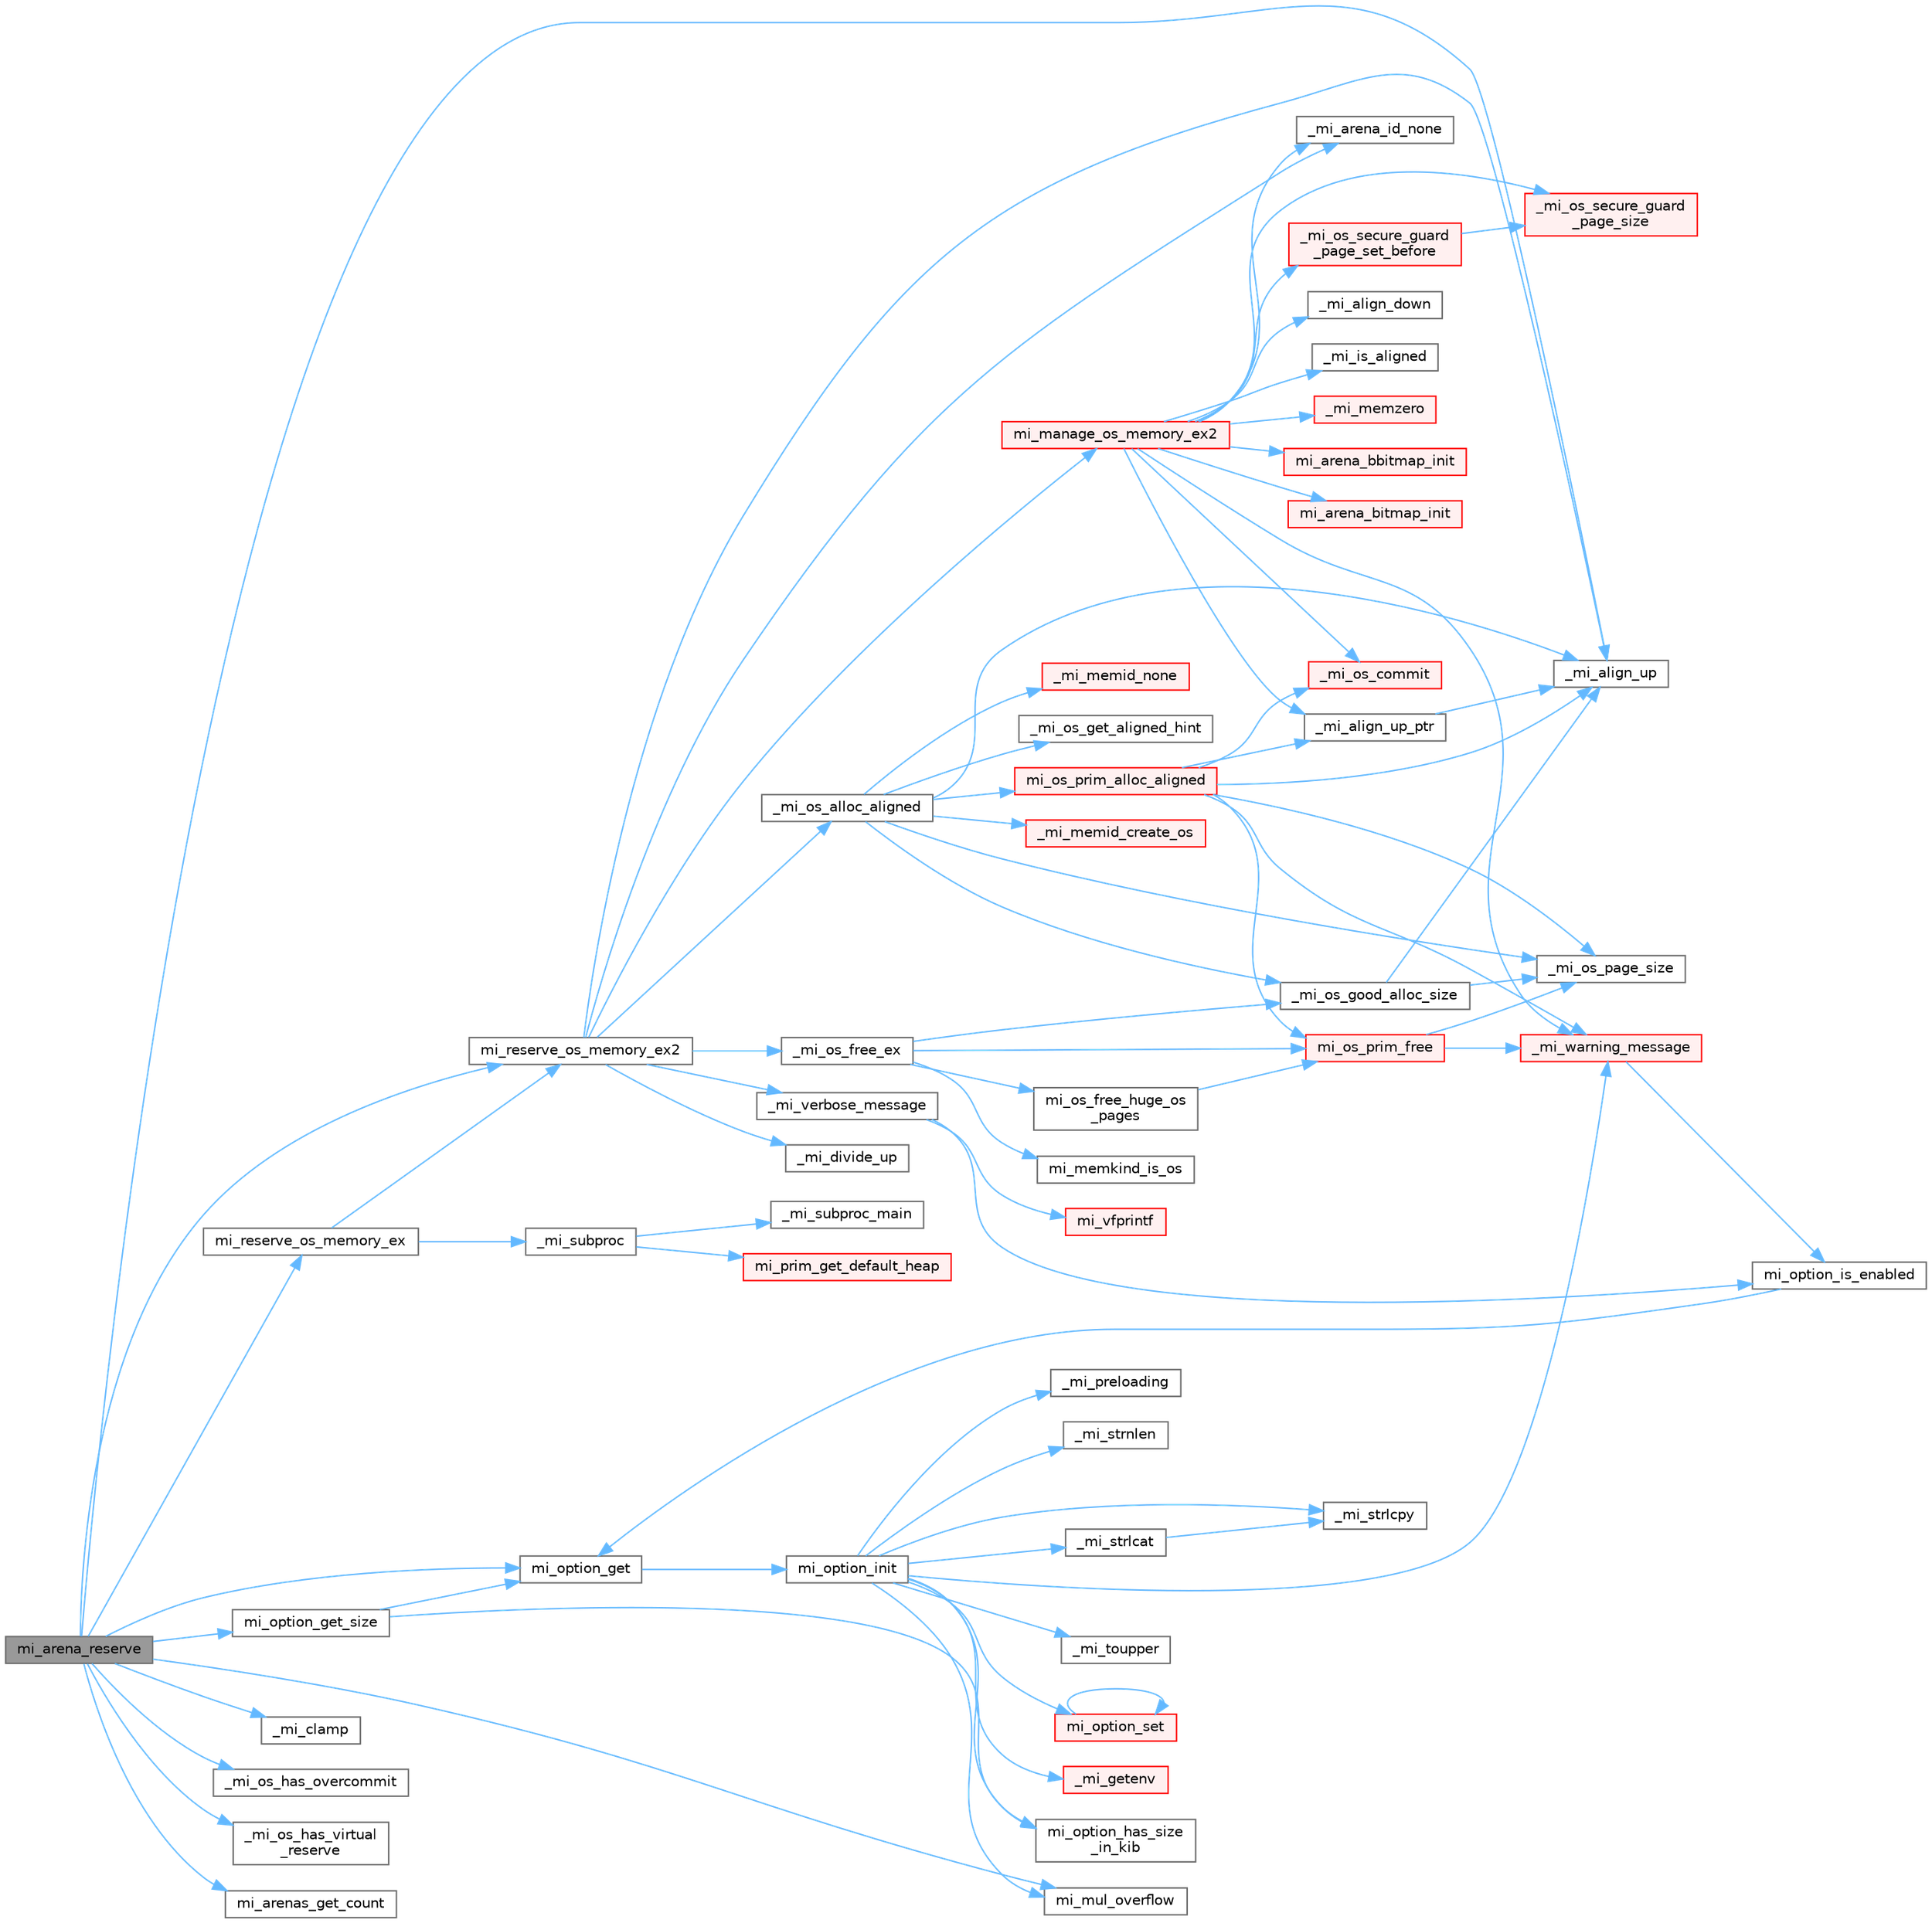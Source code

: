 digraph "mi_arena_reserve"
{
 // LATEX_PDF_SIZE
  bgcolor="transparent";
  edge [fontname=Helvetica,fontsize=10,labelfontname=Helvetica,labelfontsize=10];
  node [fontname=Helvetica,fontsize=10,shape=box,height=0.2,width=0.4];
  rankdir="LR";
  Node1 [id="Node000001",label="mi_arena_reserve",height=0.2,width=0.4,color="gray40", fillcolor="grey60", style="filled", fontcolor="black",tooltip=" "];
  Node1 -> Node2 [id="edge76_Node000001_Node000002",color="steelblue1",style="solid",tooltip=" "];
  Node2 [id="Node000002",label="_mi_align_up",height=0.2,width=0.4,color="grey40", fillcolor="white", style="filled",URL="$_e_a_s_t_l_2packages_2mimalloc_2include_2mimalloc_2internal_8h.html#a7f35944d44d8a16365072023dd19e0da",tooltip=" "];
  Node1 -> Node3 [id="edge77_Node000001_Node000003",color="steelblue1",style="solid",tooltip=" "];
  Node3 [id="Node000003",label="_mi_clamp",height=0.2,width=0.4,color="grey40", fillcolor="white", style="filled",URL="$_e_a_s_t_l_2packages_2mimalloc_2include_2mimalloc_2internal_8h.html#a2316e00be48719a16e78b4e46c577afa",tooltip=" "];
  Node1 -> Node4 [id="edge78_Node000001_Node000004",color="steelblue1",style="solid",tooltip=" "];
  Node4 [id="Node000004",label="_mi_os_has_overcommit",height=0.2,width=0.4,color="grey40", fillcolor="white", style="filled",URL="$os_8c.html#ab15bd169082d58502da1d18e7ae61044",tooltip=" "];
  Node1 -> Node5 [id="edge79_Node000001_Node000005",color="steelblue1",style="solid",tooltip=" "];
  Node5 [id="Node000005",label="_mi_os_has_virtual\l_reserve",height=0.2,width=0.4,color="grey40", fillcolor="white", style="filled",URL="$os_8c.html#a1870a8960093cd6e641f26e60b60ed5a",tooltip=" "];
  Node1 -> Node6 [id="edge80_Node000001_Node000006",color="steelblue1",style="solid",tooltip=" "];
  Node6 [id="Node000006",label="mi_arenas_get_count",height=0.2,width=0.4,color="grey40", fillcolor="white", style="filled",URL="$arena_8c.html#a53b7d8b069c573f5648477176a595148",tooltip=" "];
  Node1 -> Node7 [id="edge81_Node000001_Node000007",color="steelblue1",style="solid",tooltip=" "];
  Node7 [id="Node000007",label="mi_mul_overflow",height=0.2,width=0.4,color="grey40", fillcolor="white", style="filled",URL="$_e_a_s_t_l_2packages_2mimalloc_2include_2mimalloc_2internal_8h.html#abf06027911fbdc300901fb961a45e4d0",tooltip=" "];
  Node1 -> Node8 [id="edge82_Node000001_Node000008",color="steelblue1",style="solid",tooltip=" "];
  Node8 [id="Node000008",label="mi_option_get",height=0.2,width=0.4,color="grey40", fillcolor="white", style="filled",URL="$group__options.html#ga7e8af195cc81d3fa64ccf2662caa565a",tooltip=" "];
  Node8 -> Node9 [id="edge83_Node000008_Node000009",color="steelblue1",style="solid",tooltip=" "];
  Node9 [id="Node000009",label="mi_option_init",height=0.2,width=0.4,color="grey40", fillcolor="white", style="filled",URL="$options_8c.html#a61970c5b942f29a5dea8a39742421cfe",tooltip=" "];
  Node9 -> Node10 [id="edge84_Node000009_Node000010",color="steelblue1",style="solid",tooltip=" "];
  Node10 [id="Node000010",label="_mi_getenv",height=0.2,width=0.4,color="red", fillcolor="#FFF0F0", style="filled",URL="$libc_8c.html#ae24e3d9662cc4cc3277fa0f31359b3ee",tooltip=" "];
  Node9 -> Node12 [id="edge85_Node000009_Node000012",color="steelblue1",style="solid",tooltip=" "];
  Node12 [id="Node000012",label="_mi_preloading",height=0.2,width=0.4,color="grey40", fillcolor="white", style="filled",URL="$_e_a_s_t_l_2packages_2mimalloc_2src_2init_8c.html#a404be8b4c0576588270fde0b2a4d7832",tooltip=" "];
  Node9 -> Node19 [id="edge86_Node000009_Node000019",color="steelblue1",style="solid",tooltip=" "];
  Node19 [id="Node000019",label="_mi_strlcat",height=0.2,width=0.4,color="grey40", fillcolor="white", style="filled",URL="$libc_8c.html#a29572712fc70f836ac31d224d98ad41a",tooltip=" "];
  Node19 -> Node13 [id="edge87_Node000019_Node000013",color="steelblue1",style="solid",tooltip=" "];
  Node13 [id="Node000013",label="_mi_strlcpy",height=0.2,width=0.4,color="grey40", fillcolor="white", style="filled",URL="$libc_8c.html#a17a9534829be8a086014bf2a2792154f",tooltip=" "];
  Node9 -> Node13 [id="edge88_Node000009_Node000013",color="steelblue1",style="solid",tooltip=" "];
  Node9 -> Node17 [id="edge89_Node000009_Node000017",color="steelblue1",style="solid",tooltip=" "];
  Node17 [id="Node000017",label="_mi_strnlen",height=0.2,width=0.4,color="grey40", fillcolor="white", style="filled",URL="$libc_8c.html#ae8577fe0d9bbe3fb90d2169caa1af943",tooltip=" "];
  Node9 -> Node16 [id="edge90_Node000009_Node000016",color="steelblue1",style="solid",tooltip=" "];
  Node16 [id="Node000016",label="_mi_toupper",height=0.2,width=0.4,color="grey40", fillcolor="white", style="filled",URL="$libc_8c.html#a0d811385427149f1ea8637c8fab1fd07",tooltip=" "];
  Node9 -> Node20 [id="edge91_Node000009_Node000020",color="steelblue1",style="solid",tooltip=" "];
  Node20 [id="Node000020",label="_mi_warning_message",height=0.2,width=0.4,color="red", fillcolor="#FFF0F0", style="filled",URL="$options_8c.html#ac253cac2ca24fb63be7f4937ac620dc4",tooltip=" "];
  Node20 -> Node21 [id="edge92_Node000020_Node000021",color="steelblue1",style="solid",tooltip=" "];
  Node21 [id="Node000021",label="mi_option_is_enabled",height=0.2,width=0.4,color="grey40", fillcolor="white", style="filled",URL="$group__options.html#ga459ad98f18b3fc9275474807fe0ca188",tooltip=" "];
  Node21 -> Node8 [id="edge93_Node000021_Node000008",color="steelblue1",style="solid",tooltip=" "];
  Node9 -> Node7 [id="edge94_Node000009_Node000007",color="steelblue1",style="solid",tooltip=" "];
  Node9 -> Node39 [id="edge95_Node000009_Node000039",color="steelblue1",style="solid",tooltip=" "];
  Node39 [id="Node000039",label="mi_option_has_size\l_in_kib",height=0.2,width=0.4,color="grey40", fillcolor="white", style="filled",URL="$options_8c.html#aee4ee640d854972d765c2896aa04270a",tooltip=" "];
  Node9 -> Node40 [id="edge96_Node000009_Node000040",color="steelblue1",style="solid",tooltip=" "];
  Node40 [id="Node000040",label="mi_option_set",height=0.2,width=0.4,color="red", fillcolor="#FFF0F0", style="filled",URL="$group__options.html#gaf84921c32375e25754dc2ee6a911fa60",tooltip=" "];
  Node40 -> Node40 [id="edge97_Node000040_Node000040",color="steelblue1",style="solid",tooltip=" "];
  Node1 -> Node42 [id="edge98_Node000001_Node000042",color="steelblue1",style="solid",tooltip=" "];
  Node42 [id="Node000042",label="mi_option_get_size",height=0.2,width=0.4,color="grey40", fillcolor="white", style="filled",URL="$group__options.html#ga274db5a6ac87cc24ef0b23e7006ed02c",tooltip=" "];
  Node42 -> Node8 [id="edge99_Node000042_Node000008",color="steelblue1",style="solid",tooltip=" "];
  Node42 -> Node39 [id="edge100_Node000042_Node000039",color="steelblue1",style="solid",tooltip=" "];
  Node1 -> Node43 [id="edge101_Node000001_Node000043",color="steelblue1",style="solid",tooltip=" "];
  Node43 [id="Node000043",label="mi_reserve_os_memory_ex",height=0.2,width=0.4,color="grey40", fillcolor="white", style="filled",URL="$group__extended.html#ga32f519797fd9a81acb4f52d36e6d751b",tooltip="Reserve OS memory to be managed in an arena."];
  Node43 -> Node44 [id="edge102_Node000043_Node000044",color="steelblue1",style="solid",tooltip=" "];
  Node44 [id="Node000044",label="_mi_subproc",height=0.2,width=0.4,color="grey40", fillcolor="white", style="filled",URL="$_e_a_s_t_l_2packages_2mimalloc_2src_2init_8c.html#ad7ba0b811f08490a3e64e9a7b3a03486",tooltip=" "];
  Node44 -> Node45 [id="edge103_Node000044_Node000045",color="steelblue1",style="solid",tooltip=" "];
  Node45 [id="Node000045",label="_mi_subproc_main",height=0.2,width=0.4,color="grey40", fillcolor="white", style="filled",URL="$_e_a_s_t_l_2packages_2mimalloc_2src_2init_8c.html#ab41c4f33f8195e6f62d943dc4d0a8d8a",tooltip=" "];
  Node44 -> Node46 [id="edge104_Node000044_Node000046",color="steelblue1",style="solid",tooltip=" "];
  Node46 [id="Node000046",label="mi_prim_get_default_heap",height=0.2,width=0.4,color="red", fillcolor="#FFF0F0", style="filled",URL="$prim_8h.html#a986e62564728229db3ccecbd6e97fd98",tooltip=" "];
  Node43 -> Node75 [id="edge105_Node000043_Node000075",color="steelblue1",style="solid",tooltip=" "];
  Node75 [id="Node000075",label="mi_reserve_os_memory_ex2",height=0.2,width=0.4,color="grey40", fillcolor="white", style="filled",URL="$arena_8c.html#a6ed62ef4f6919a09b80aab57d79e4304",tooltip=" "];
  Node75 -> Node2 [id="edge106_Node000075_Node000002",color="steelblue1",style="solid",tooltip=" "];
  Node75 -> Node76 [id="edge107_Node000075_Node000076",color="steelblue1",style="solid",tooltip=" "];
  Node76 [id="Node000076",label="_mi_arena_id_none",height=0.2,width=0.4,color="grey40", fillcolor="white", style="filled",URL="$arena_8c.html#a3f182e53b3afc059fe50cb4ad6756dc1",tooltip=" "];
  Node75 -> Node77 [id="edge108_Node000075_Node000077",color="steelblue1",style="solid",tooltip=" "];
  Node77 [id="Node000077",label="_mi_divide_up",height=0.2,width=0.4,color="grey40", fillcolor="white", style="filled",URL="$_e_a_s_t_l_2packages_2mimalloc_2include_2mimalloc_2internal_8h.html#a693e5b64e9a4644c716974dda2395edc",tooltip=" "];
  Node75 -> Node78 [id="edge109_Node000075_Node000078",color="steelblue1",style="solid",tooltip=" "];
  Node78 [id="Node000078",label="_mi_os_alloc_aligned",height=0.2,width=0.4,color="grey40", fillcolor="white", style="filled",URL="$os_8c.html#afce7c8636aa29141d98edb847cd6f859",tooltip=" "];
  Node78 -> Node2 [id="edge110_Node000078_Node000002",color="steelblue1",style="solid",tooltip=" "];
  Node78 -> Node79 [id="edge111_Node000078_Node000079",color="steelblue1",style="solid",tooltip=" "];
  Node79 [id="Node000079",label="_mi_memid_create_os",height=0.2,width=0.4,color="red", fillcolor="#FFF0F0", style="filled",URL="$_e_a_s_t_l_2packages_2mimalloc_2include_2mimalloc_2internal_8h.html#a09383ef9229fc236d59aadf1acc9268c",tooltip=" "];
  Node78 -> Node80 [id="edge112_Node000078_Node000080",color="steelblue1",style="solid",tooltip=" "];
  Node80 [id="Node000080",label="_mi_memid_none",height=0.2,width=0.4,color="red", fillcolor="#FFF0F0", style="filled",URL="$_e_a_s_t_l_2packages_2mimalloc_2include_2mimalloc_2internal_8h.html#a130091d8591ac82c587dace216eca4d2",tooltip=" "];
  Node78 -> Node81 [id="edge113_Node000078_Node000081",color="steelblue1",style="solid",tooltip=" "];
  Node81 [id="Node000081",label="_mi_os_get_aligned_hint",height=0.2,width=0.4,color="grey40", fillcolor="white", style="filled",URL="$os_8c.html#a91db0c766bc3be65860971d827244f70",tooltip=" "];
  Node78 -> Node82 [id="edge114_Node000078_Node000082",color="steelblue1",style="solid",tooltip=" "];
  Node82 [id="Node000082",label="_mi_os_good_alloc_size",height=0.2,width=0.4,color="grey40", fillcolor="white", style="filled",URL="$os_8c.html#aa30b56bf7b30da1c4f35323cfccce4f1",tooltip=" "];
  Node82 -> Node2 [id="edge115_Node000082_Node000002",color="steelblue1",style="solid",tooltip=" "];
  Node82 -> Node83 [id="edge116_Node000082_Node000083",color="steelblue1",style="solid",tooltip=" "];
  Node83 [id="Node000083",label="_mi_os_page_size",height=0.2,width=0.4,color="grey40", fillcolor="white", style="filled",URL="$os_8c.html#a723e4c95209d4c6282b53317473e83d5",tooltip=" "];
  Node78 -> Node83 [id="edge117_Node000078_Node000083",color="steelblue1",style="solid",tooltip=" "];
  Node78 -> Node84 [id="edge118_Node000078_Node000084",color="steelblue1",style="solid",tooltip=" "];
  Node84 [id="Node000084",label="mi_os_prim_alloc_aligned",height=0.2,width=0.4,color="red", fillcolor="#FFF0F0", style="filled",URL="$os_8c.html#a661fb4f8ebc2ec073a2652b6eb21698b",tooltip=" "];
  Node84 -> Node2 [id="edge119_Node000084_Node000002",color="steelblue1",style="solid",tooltip=" "];
  Node84 -> Node85 [id="edge120_Node000084_Node000085",color="steelblue1",style="solid",tooltip=" "];
  Node85 [id="Node000085",label="_mi_align_up_ptr",height=0.2,width=0.4,color="grey40", fillcolor="white", style="filled",URL="$_e_a_s_t_l_2packages_2mimalloc_2include_2mimalloc_2internal_8h.html#ac76001cb6de6586632eb7fb6c1795a77",tooltip=" "];
  Node85 -> Node2 [id="edge121_Node000085_Node000002",color="steelblue1",style="solid",tooltip=" "];
  Node84 -> Node86 [id="edge122_Node000084_Node000086",color="steelblue1",style="solid",tooltip=" "];
  Node86 [id="Node000086",label="_mi_os_commit",height=0.2,width=0.4,color="red", fillcolor="#FFF0F0", style="filled",URL="$os_8c.html#acef931ae1be3c3ddb6ee125a8267a84e",tooltip=" "];
  Node84 -> Node83 [id="edge123_Node000084_Node000083",color="steelblue1",style="solid",tooltip=" "];
  Node84 -> Node20 [id="edge124_Node000084_Node000020",color="steelblue1",style="solid",tooltip=" "];
  Node84 -> Node118 [id="edge125_Node000084_Node000118",color="steelblue1",style="solid",tooltip=" "];
  Node118 [id="Node000118",label="mi_os_prim_free",height=0.2,width=0.4,color="red", fillcolor="#FFF0F0", style="filled",URL="$os_8c.html#a52be3cf3bbf0a792b75a16e6d8c54a6e",tooltip=" "];
  Node118 -> Node83 [id="edge126_Node000118_Node000083",color="steelblue1",style="solid",tooltip=" "];
  Node118 -> Node20 [id="edge127_Node000118_Node000020",color="steelblue1",style="solid",tooltip=" "];
  Node75 -> Node121 [id="edge128_Node000075_Node000121",color="steelblue1",style="solid",tooltip=" "];
  Node121 [id="Node000121",label="_mi_os_free_ex",height=0.2,width=0.4,color="grey40", fillcolor="white", style="filled",URL="$os_8c.html#aeadf7a5475ecac072880a4c415d85c75",tooltip=" "];
  Node121 -> Node82 [id="edge129_Node000121_Node000082",color="steelblue1",style="solid",tooltip=" "];
  Node121 -> Node122 [id="edge130_Node000121_Node000122",color="steelblue1",style="solid",tooltip=" "];
  Node122 [id="Node000122",label="mi_memkind_is_os",height=0.2,width=0.4,color="grey40", fillcolor="white", style="filled",URL="$types_8h.html#a7b53315c793e6a0934fb369cfb0dc388",tooltip=" "];
  Node121 -> Node123 [id="edge131_Node000121_Node000123",color="steelblue1",style="solid",tooltip=" "];
  Node123 [id="Node000123",label="mi_os_free_huge_os\l_pages",height=0.2,width=0.4,color="grey40", fillcolor="white", style="filled",URL="$os_8c.html#aa0a58080699361b65ccbf1a97f99edee",tooltip=" "];
  Node123 -> Node118 [id="edge132_Node000123_Node000118",color="steelblue1",style="solid",tooltip=" "];
  Node121 -> Node118 [id="edge133_Node000121_Node000118",color="steelblue1",style="solid",tooltip=" "];
  Node75 -> Node117 [id="edge134_Node000075_Node000117",color="steelblue1",style="solid",tooltip=" "];
  Node117 [id="Node000117",label="_mi_verbose_message",height=0.2,width=0.4,color="grey40", fillcolor="white", style="filled",URL="$options_8c.html#ab9890036c5acb25eacd13bec3a6b0c68",tooltip=" "];
  Node117 -> Node21 [id="edge135_Node000117_Node000021",color="steelblue1",style="solid",tooltip=" "];
  Node117 -> Node34 [id="edge136_Node000117_Node000034",color="steelblue1",style="solid",tooltip=" "];
  Node34 [id="Node000034",label="mi_vfprintf",height=0.2,width=0.4,color="red", fillcolor="#FFF0F0", style="filled",URL="$options_8c.html#a1f31f62f178fb5309451aa44c8d25327",tooltip=" "];
  Node75 -> Node124 [id="edge137_Node000075_Node000124",color="steelblue1",style="solid",tooltip=" "];
  Node124 [id="Node000124",label="mi_manage_os_memory_ex2",height=0.2,width=0.4,color="red", fillcolor="#FFF0F0", style="filled",URL="$arena_8c.html#abe500bfc5b4b2c0c88ca14c9ba443fca",tooltip=" "];
  Node124 -> Node93 [id="edge138_Node000124_Node000093",color="steelblue1",style="solid",tooltip=" "];
  Node93 [id="Node000093",label="_mi_align_down",height=0.2,width=0.4,color="grey40", fillcolor="white", style="filled",URL="$_e_a_s_t_l_2packages_2mimalloc_2include_2mimalloc_2internal_8h.html#ae0f2f8d6ceafe97eed3962f752cb9975",tooltip=" "];
  Node124 -> Node85 [id="edge139_Node000124_Node000085",color="steelblue1",style="solid",tooltip=" "];
  Node124 -> Node76 [id="edge140_Node000124_Node000076",color="steelblue1",style="solid",tooltip=" "];
  Node124 -> Node107 [id="edge141_Node000124_Node000107",color="steelblue1",style="solid",tooltip=" "];
  Node107 [id="Node000107",label="_mi_is_aligned",height=0.2,width=0.4,color="grey40", fillcolor="white", style="filled",URL="$_e_a_s_t_l_2packages_2mimalloc_2include_2mimalloc_2internal_8h.html#ad446ae4d82cbdbd78dfbe46fa2330555",tooltip=" "];
  Node124 -> Node64 [id="edge142_Node000124_Node000064",color="steelblue1",style="solid",tooltip=" "];
  Node64 [id="Node000064",label="_mi_memzero",height=0.2,width=0.4,color="red", fillcolor="#FFF0F0", style="filled",URL="$_e_a_s_t_l_2packages_2mimalloc_2include_2mimalloc_2internal_8h.html#a621a19b2339e1a1d23f8bc1a96eb3b54",tooltip=" "];
  Node124 -> Node86 [id="edge143_Node000124_Node000086",color="steelblue1",style="solid",tooltip=" "];
  Node124 -> Node125 [id="edge144_Node000124_Node000125",color="steelblue1",style="solid",tooltip=" "];
  Node125 [id="Node000125",label="_mi_os_secure_guard\l_page_set_before",height=0.2,width=0.4,color="red", fillcolor="#FFF0F0", style="filled",URL="$os_8c.html#aac8deca2b283afa161d538be5b073e23",tooltip=" "];
  Node125 -> Node133 [id="edge145_Node000125_Node000133",color="steelblue1",style="solid",tooltip=" "];
  Node133 [id="Node000133",label="_mi_os_secure_guard\l_page_size",height=0.2,width=0.4,color="red", fillcolor="#FFF0F0", style="filled",URL="$os_8c.html#a2daf38bcf9e1a42db5038d237354fbe2",tooltip=" "];
  Node124 -> Node133 [id="edge146_Node000124_Node000133",color="steelblue1",style="solid",tooltip=" "];
  Node124 -> Node20 [id="edge147_Node000124_Node000020",color="steelblue1",style="solid",tooltip=" "];
  Node124 -> Node135 [id="edge148_Node000124_Node000135",color="steelblue1",style="solid",tooltip=" "];
  Node135 [id="Node000135",label="mi_arena_bbitmap_init",height=0.2,width=0.4,color="red", fillcolor="#FFF0F0", style="filled",URL="$arena_8c.html#a4f21e29d9ba749305335931407f06a9b",tooltip=" "];
  Node124 -> Node140 [id="edge149_Node000124_Node000140",color="steelblue1",style="solid",tooltip=" "];
  Node140 [id="Node000140",label="mi_arena_bitmap_init",height=0.2,width=0.4,color="red", fillcolor="#FFF0F0", style="filled",URL="$arena_8c.html#a13b4f9a7a5bfbbd55e29b5c4edf49ada",tooltip=" "];
  Node1 -> Node75 [id="edge150_Node000001_Node000075",color="steelblue1",style="solid",tooltip=" "];
}
